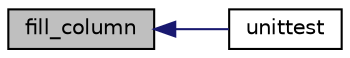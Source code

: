 digraph "fill_column"
{
  edge [fontname="Helvetica",fontsize="10",labelfontname="Helvetica",labelfontsize="10"];
  node [fontname="Helvetica",fontsize="10",shape=record];
  rankdir="LR";
  Node1 [label="fill_column",height=0.2,width=0.4,color="black", fillcolor="grey75", style="filled", fontcolor="black"];
  Node1 -> Node2 [dir="back",color="midnightblue",fontsize="10",style="solid",fontname="Helvetica"];
  Node2 [label="unittest",height=0.2,width=0.4,color="black", fillcolor="white", style="filled",URL="$unittest_8cpp.htm#a96906d250ad58e9b759159c07522c606"];
}
